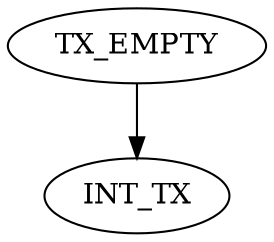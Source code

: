strict digraph "" {
	INT_TX	 [complexity=0,
		importance=0.0492243372439,
		rank=0.0];
	TX_EMPTY	 [complexity=2,
		importance=0.0820405182908,
		rank=0.0410202591454];
	TX_EMPTY -> INT_TX;
}
